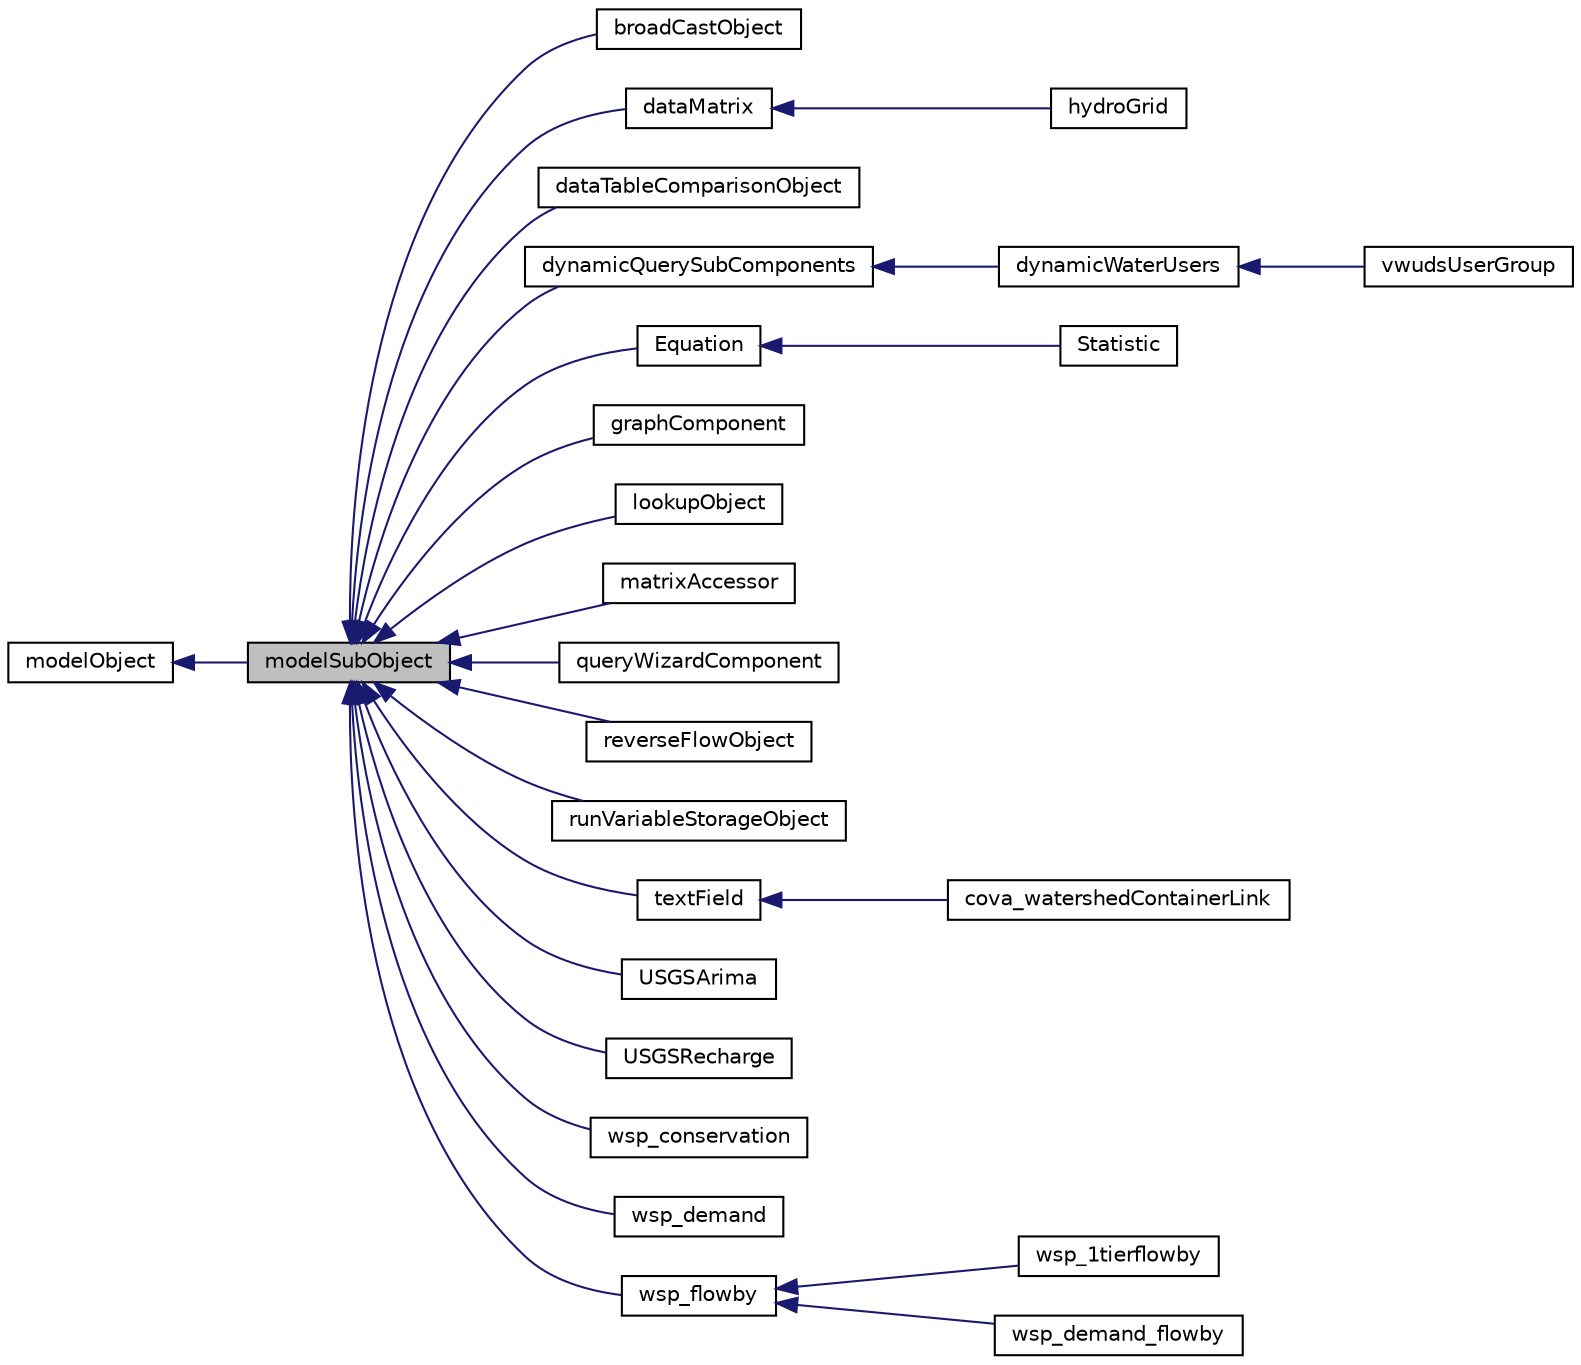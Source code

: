 digraph "modelSubObject"
{
 // LATEX_PDF_SIZE
  edge [fontname="Helvetica",fontsize="10",labelfontname="Helvetica",labelfontsize="10"];
  node [fontname="Helvetica",fontsize="10",shape=record];
  rankdir="LR";
  Node1 [label="modelSubObject",height=0.2,width=0.4,color="black", fillcolor="grey75", style="filled", fontcolor="black",tooltip=" "];
  Node2 -> Node1 [dir="back",color="midnightblue",fontsize="10",style="solid",fontname="Helvetica"];
  Node2 [label="modelObject",height=0.2,width=0.4,color="black", fillcolor="white", style="filled",URL="$classmodelObject.html",tooltip=" "];
  Node1 -> Node3 [dir="back",color="midnightblue",fontsize="10",style="solid",fontname="Helvetica"];
  Node3 [label="broadCastObject",height=0.2,width=0.4,color="black", fillcolor="white", style="filled",URL="$classbroadCastObject.html",tooltip=" "];
  Node1 -> Node4 [dir="back",color="midnightblue",fontsize="10",style="solid",fontname="Helvetica"];
  Node4 [label="dataMatrix",height=0.2,width=0.4,color="black", fillcolor="white", style="filled",URL="$classdataMatrix.html",tooltip=" "];
  Node4 -> Node5 [dir="back",color="midnightblue",fontsize="10",style="solid",fontname="Helvetica"];
  Node5 [label="hydroGrid",height=0.2,width=0.4,color="black", fillcolor="white", style="filled",URL="$classhydroGrid.html",tooltip=" "];
  Node1 -> Node6 [dir="back",color="midnightblue",fontsize="10",style="solid",fontname="Helvetica"];
  Node6 [label="dataTableComparisonObject",height=0.2,width=0.4,color="black", fillcolor="white", style="filled",URL="$classdataTableComparisonObject.html",tooltip=" "];
  Node1 -> Node7 [dir="back",color="midnightblue",fontsize="10",style="solid",fontname="Helvetica"];
  Node7 [label="dynamicQuerySubComponents",height=0.2,width=0.4,color="black", fillcolor="white", style="filled",URL="$classdynamicQuerySubComponents.html",tooltip=" "];
  Node7 -> Node8 [dir="back",color="midnightblue",fontsize="10",style="solid",fontname="Helvetica"];
  Node8 [label="dynamicWaterUsers",height=0.2,width=0.4,color="black", fillcolor="white", style="filled",URL="$classdynamicWaterUsers.html",tooltip=" "];
  Node8 -> Node9 [dir="back",color="midnightblue",fontsize="10",style="solid",fontname="Helvetica"];
  Node9 [label="vwudsUserGroup",height=0.2,width=0.4,color="black", fillcolor="white", style="filled",URL="$classvwudsUserGroup.html",tooltip=" "];
  Node1 -> Node10 [dir="back",color="midnightblue",fontsize="10",style="solid",fontname="Helvetica"];
  Node10 [label="Equation",height=0.2,width=0.4,color="black", fillcolor="white", style="filled",URL="$classEquation.html",tooltip=" "];
  Node10 -> Node11 [dir="back",color="midnightblue",fontsize="10",style="solid",fontname="Helvetica"];
  Node11 [label="Statistic",height=0.2,width=0.4,color="black", fillcolor="white", style="filled",URL="$classStatistic.html",tooltip=" "];
  Node1 -> Node12 [dir="back",color="midnightblue",fontsize="10",style="solid",fontname="Helvetica"];
  Node12 [label="graphComponent",height=0.2,width=0.4,color="black", fillcolor="white", style="filled",URL="$classgraphComponent.html",tooltip=" "];
  Node1 -> Node13 [dir="back",color="midnightblue",fontsize="10",style="solid",fontname="Helvetica"];
  Node13 [label="lookupObject",height=0.2,width=0.4,color="black", fillcolor="white", style="filled",URL="$classlookupObject.html",tooltip=" "];
  Node1 -> Node14 [dir="back",color="midnightblue",fontsize="10",style="solid",fontname="Helvetica"];
  Node14 [label="matrixAccessor",height=0.2,width=0.4,color="black", fillcolor="white", style="filled",URL="$classmatrixAccessor.html",tooltip=" "];
  Node1 -> Node15 [dir="back",color="midnightblue",fontsize="10",style="solid",fontname="Helvetica"];
  Node15 [label="queryWizardComponent",height=0.2,width=0.4,color="black", fillcolor="white", style="filled",URL="$classqueryWizardComponent.html",tooltip=" "];
  Node1 -> Node16 [dir="back",color="midnightblue",fontsize="10",style="solid",fontname="Helvetica"];
  Node16 [label="reverseFlowObject",height=0.2,width=0.4,color="black", fillcolor="white", style="filled",URL="$classreverseFlowObject.html",tooltip=" "];
  Node1 -> Node17 [dir="back",color="midnightblue",fontsize="10",style="solid",fontname="Helvetica"];
  Node17 [label="runVariableStorageObject",height=0.2,width=0.4,color="black", fillcolor="white", style="filled",URL="$classrunVariableStorageObject.html",tooltip=" "];
  Node1 -> Node18 [dir="back",color="midnightblue",fontsize="10",style="solid",fontname="Helvetica"];
  Node18 [label="textField",height=0.2,width=0.4,color="black", fillcolor="white", style="filled",URL="$classtextField.html",tooltip=" "];
  Node18 -> Node19 [dir="back",color="midnightblue",fontsize="10",style="solid",fontname="Helvetica"];
  Node19 [label="cova_watershedContainerLink",height=0.2,width=0.4,color="black", fillcolor="white", style="filled",URL="$classcova__watershedContainerLink.html",tooltip=" "];
  Node1 -> Node20 [dir="back",color="midnightblue",fontsize="10",style="solid",fontname="Helvetica"];
  Node20 [label="USGSArima",height=0.2,width=0.4,color="black", fillcolor="white", style="filled",URL="$classUSGSArima.html",tooltip=" "];
  Node1 -> Node21 [dir="back",color="midnightblue",fontsize="10",style="solid",fontname="Helvetica"];
  Node21 [label="USGSRecharge",height=0.2,width=0.4,color="black", fillcolor="white", style="filled",URL="$classUSGSRecharge.html",tooltip=" "];
  Node1 -> Node22 [dir="back",color="midnightblue",fontsize="10",style="solid",fontname="Helvetica"];
  Node22 [label="wsp_conservation",height=0.2,width=0.4,color="black", fillcolor="white", style="filled",URL="$classwsp__conservation.html",tooltip=" "];
  Node1 -> Node23 [dir="back",color="midnightblue",fontsize="10",style="solid",fontname="Helvetica"];
  Node23 [label="wsp_demand",height=0.2,width=0.4,color="black", fillcolor="white", style="filled",URL="$classwsp__demand.html",tooltip=" "];
  Node1 -> Node24 [dir="back",color="midnightblue",fontsize="10",style="solid",fontname="Helvetica"];
  Node24 [label="wsp_flowby",height=0.2,width=0.4,color="black", fillcolor="white", style="filled",URL="$classwsp__flowby.html",tooltip=" "];
  Node24 -> Node25 [dir="back",color="midnightblue",fontsize="10",style="solid",fontname="Helvetica"];
  Node25 [label="wsp_1tierflowby",height=0.2,width=0.4,color="black", fillcolor="white", style="filled",URL="$classwsp__1tierflowby.html",tooltip=" "];
  Node24 -> Node26 [dir="back",color="midnightblue",fontsize="10",style="solid",fontname="Helvetica"];
  Node26 [label="wsp_demand_flowby",height=0.2,width=0.4,color="black", fillcolor="white", style="filled",URL="$classwsp__demand__flowby.html",tooltip=" "];
}
